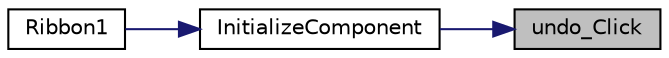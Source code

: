 digraph "undo_Click"
{
 // LATEX_PDF_SIZE
  edge [fontname="Helvetica",fontsize="10",labelfontname="Helvetica",labelfontsize="10"];
  node [fontname="Helvetica",fontsize="10",shape=record];
  rankdir="RL";
  Node281 [label="undo_Click",height=0.2,width=0.4,color="black", fillcolor="grey75", style="filled", fontcolor="black",tooltip=" "];
  Node281 -> Node282 [dir="back",color="midnightblue",fontsize="10",style="solid",fontname="Helvetica"];
  Node282 [label="InitializeComponent",height=0.2,width=0.4,color="black", fillcolor="white", style="filled",URL="$classviolet_1_1Ribbon1.html#a6405d5db675d5338663195a4d12b4c9f",tooltip="此為設計工具支援所需的方法 - 請勿使用程式碼編輯器 修改這個方法的內容。"];
  Node282 -> Node283 [dir="back",color="midnightblue",fontsize="10",style="solid",fontname="Helvetica"];
  Node283 [label="Ribbon1",height=0.2,width=0.4,color="black", fillcolor="white", style="filled",URL="$classviolet_1_1Ribbon1.html#afc6de2c82a1dd328f4aa83e0e02bf293",tooltip=" "];
}
